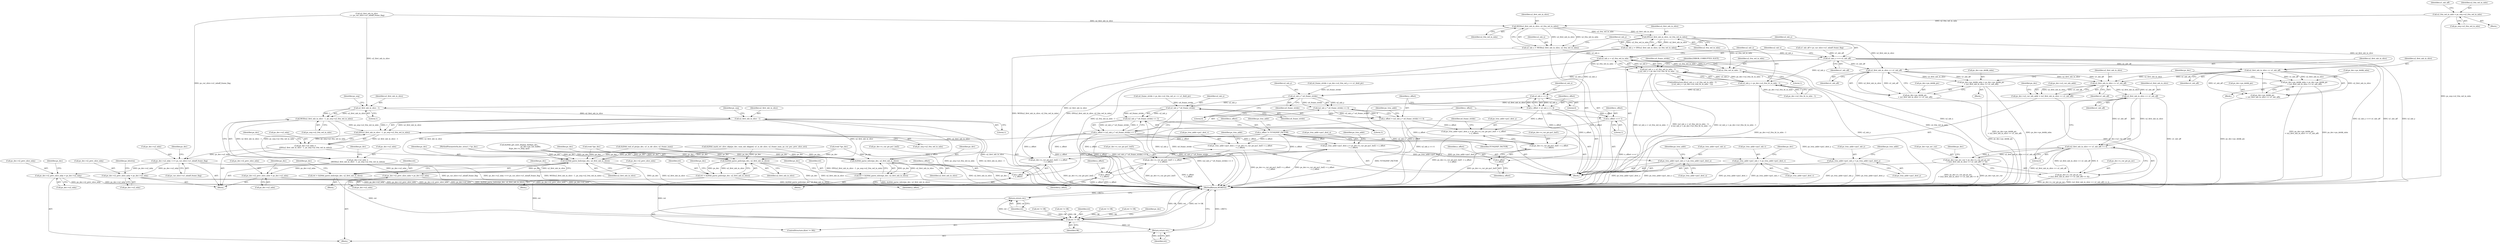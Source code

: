 digraph "0_Android_9a00f562a612d56e7b2b989d168647db900ba6cf_0@pointer" {
"1001897" [label="(Call,u2_frm_wd_in_mbs = ps_seq->u2_frm_wd_in_mbs)"];
"1001938" [label="(Call,MOD(u2_first_mb_in_slice, u2_frm_wd_in_mbs))"];
"1001936" [label="(Call,u2_mb_x = MOD(u2_first_mb_in_slice, u2_frm_wd_in_mbs))"];
"1001951" [label="(Call,u2_mb_x > u2_frm_wd_in_mbs - 1)"];
"1001950" [label="(Call,(u2_mb_x > u2_frm_wd_in_mbs - 1)\n || (u2_mb_y > ps_dec->u2_frm_ht_in_mbs - 1))"];
"1001975" [label="(Call,u2_mb_x << 4)"];
"1001973" [label="(Call,x_offset = u2_mb_x << 4)"];
"1001985" [label="(Call,ps_trns_addr->pu1_dest_y = ps_dec->s_cur_pic.pu1_buf1 + x_offset\n + y_offset)"];
"1002044" [label="(Call,ps_trns_addr->pu1_mb_y = ps_trns_addr->pu1_dest_y)"];
"1001989" [label="(Call,ps_dec->s_cur_pic.pu1_buf1 + x_offset\n + y_offset)"];
"1001995" [label="(Call,x_offset\n + y_offset)"];
"1002005" [label="(Call,x_offset >>= 1)"];
"1002015" [label="(Call,x_offset *= YUV420SP_FACTOR)"];
"1002018" [label="(Call,ps_trns_addr->pu1_dest_u = ps_dec->s_cur_pic.pu1_buf2 + x_offset\n + y_offset)"];
"1002051" [label="(Call,ps_trns_addr->pu1_mb_u = ps_trns_addr->pu1_dest_u)"];
"1002022" [label="(Call,ps_dec->s_cur_pic.pu1_buf2 + x_offset\n + y_offset)"];
"1002028" [label="(Call,x_offset\n + y_offset)"];
"1002031" [label="(Call,ps_trns_addr->pu1_dest_v = ps_dec->s_cur_pic.pu1_buf3 + x_offset\n + y_offset)"];
"1002058" [label="(Call,ps_trns_addr->pu1_mb_v = ps_trns_addr->pu1_dest_v)"];
"1002035" [label="(Call,ps_dec->s_cur_pic.pu1_buf3 + x_offset\n + y_offset)"];
"1002041" [label="(Call,x_offset\n + y_offset)"];
"1001943" [label="(Call,DIV(u2_first_mb_in_slice, u2_frm_wd_in_mbs))"];
"1001941" [label="(Call,u2_mb_y = DIV(u2_first_mb_in_slice, u2_frm_wd_in_mbs))"];
"1001946" [label="(Call,u2_mb_y <<= u1_mb_aff)"];
"1001956" [label="(Call,u2_mb_y > ps_dec->u2_frm_ht_in_mbs - 1)"];
"1001981" [label="(Call,u2_mb_y * u4_frame_stride)"];
"1001980" [label="(Call,(u2_mb_y * u4_frame_stride) << 4)"];
"1001978" [label="(Call,y_offset = (u2_mb_y * u4_frame_stride) << 4)"];
"1002011" [label="(Call,u2_mb_y * u4_frame_stride)"];
"1002010" [label="(Call,(u2_mb_y * u4_frame_stride) << 3)"];
"1002008" [label="(Call,y_offset = (u2_mb_y * u4_frame_stride) << 3)"];
"1002080" [label="(Call,u2_first_mb_in_slice << u1_mb_aff)"];
"1002072" [label="(Call,ps_dec->ps_deblk_mbn = ps_dec->ps_deblk_pic\n + (u2_first_mb_in_slice << u1_mb_aff))"];
"1002076" [label="(Call,ps_dec->ps_deblk_pic\n + (u2_first_mb_in_slice << u1_mb_aff))"];
"1002100" [label="(Call,u2_first_mb_in_slice << u1_mb_aff)"];
"1002096" [label="(Call,ps_dec->u2_cur_mb_addr = (u2_first_mb_in_slice << u1_mb_aff))"];
"1002114" [label="(Call,u2_first_mb_in_slice << u1_mb_aff)"];
"1002113" [label="(Call,(u2_first_mb_in_slice << u1_mb_aff) << 4)"];
"1002103" [label="(Call,ps_dec->ps_mv_cur = ps_dec->s_cur_pic.ps_mv\n + ((u2_first_mb_in_slice << u1_mb_aff) << 4))"];
"1002107" [label="(Call,ps_dec->s_cur_pic.ps_mv\n + ((u2_first_mb_in_slice << u1_mb_aff) << 4))"];
"1002227" [label="(Call,u2_first_mb_in_slice - 1)"];
"1002226" [label="(Call,MOD(u2_first_mb_in_slice - 1, ps_seq->u2_frm_wd_in_mbs))"];
"1002222" [label="(Call,ps_dec->u2_mbx =\n (MOD(u2_first_mb_in_slice - 1, ps_seq->u2_frm_wd_in_mbs)))"];
"1002251" [label="(Call,ps_dec->i2_prev_slice_mbx = ps_dec->u2_mbx)"];
"1002511" [label="(Call,ps_dec->i2_prev_slice_mbx = ps_dec->u2_mbx)"];
"1002237" [label="(Call,DIV(u2_first_mb_in_slice - 1, ps_seq->u2_frm_wd_in_mbs))"];
"1002233" [label="(Call,ps_dec->u2_mby =\n (DIV(u2_first_mb_in_slice - 1, ps_seq->u2_frm_wd_in_mbs)))"];
"1002244" [label="(Call,ps_dec->u2_mby <<= ps_cur_slice->u1_mbaff_frame_flag)"];
"1002258" [label="(Call,ps_dec->i2_prev_slice_mby = ps_dec->u2_mby)"];
"1002518" [label="(Call,ps_dec->i2_prev_slice_mby = ps_dec->u2_mby)"];
"1002238" [label="(Call,u2_first_mb_in_slice - 1)"];
"1002405" [label="(Call,ih264d_parse_islice(ps_dec, u2_first_mb_in_slice))"];
"1002403" [label="(Call,ret = ih264d_parse_islice(ps_dec, u2_first_mb_in_slice))"];
"1002506" [label="(Call,ret != OK)"];
"1002509" [label="(Return,return ret;)"];
"1002566" [label="(Return,return ret;)"];
"1002440" [label="(Call,ih264d_parse_pslice(ps_dec, u2_first_mb_in_slice))"];
"1002438" [label="(Call,ret = ih264d_parse_pslice(ps_dec, u2_first_mb_in_slice))"];
"1002474" [label="(Call,ih264d_parse_bslice(ps_dec, u2_first_mb_in_slice))"];
"1002472" [label="(Call,ret = ih264d_parse_bslice(ps_dec, u2_first_mb_in_slice))"];
"1002093" [label="(Call,u2_first_mb_in_slice << u1_mb_aff)"];
"1002085" [label="(Call,ps_dec->ps_deblk_mbn = ps_dec->ps_deblk_pic\n + (u2_first_mb_in_slice << u1_mb_aff))"];
"1002089" [label="(Call,ps_dec->ps_deblk_pic\n + (u2_first_mb_in_slice << u1_mb_aff))"];
"1001953" [label="(Call,u2_frm_wd_in_mbs - 1)"];
"1002033" [label="(Identifier,ps_trns_addr)"];
"1002474" [label="(Call,ih264d_parse_bslice(ps_dec, u2_first_mb_in_slice))"];
"1001047" [label="(Call,ih264d_mark_err_slice_skip(ps_dec, num_mb_skipped, u1_is_idr_slice, u2_frame_num, ps_cur_poc, prev_slice_err))"];
"1002071" [label="(Block,)"];
"1002568" [label="(MethodReturn,WORD32)"];
"1002028" [label="(Call,x_offset\n + y_offset)"];
"1002041" [label="(Call,x_offset\n + y_offset)"];
"1001956" [label="(Call,u2_mb_y > ps_dec->u2_frm_ht_in_mbs - 1)"];
"1002072" [label="(Call,ps_dec->ps_deblk_mbn = ps_dec->ps_deblk_pic\n + (u2_first_mb_in_slice << u1_mb_aff))"];
"1001715" [label="(Call,(void *)ps_dec)"];
"1002081" [label="(Identifier,u2_first_mb_in_slice)"];
"1001616" [label="(Call,ih264d_get_next_display_field(ps_dec,\n                                          ps_dec->ps_out_buffer,\n &(ps_dec->s_disp_op)))"];
"1002259" [label="(Call,ps_dec->i2_prev_slice_mby)"];
"1002475" [label="(Identifier,ps_dec)"];
"1001976" [label="(Identifier,u2_mb_x)"];
"1002032" [label="(Call,ps_trns_addr->pu1_dest_v)"];
"1002045" [label="(Call,ps_trns_addr->pu1_mb_y)"];
"1002510" [label="(Identifier,ret)"];
"1001984" [label="(Literal,4)"];
"1001252" [label="(Call,ih264d_end_of_pic(ps_dec, u1_is_idr_slice, u2_frame_num))"];
"1002506" [label="(Call,ret != OK)"];
"1002405" [label="(Call,ih264d_parse_islice(ps_dec, u2_first_mb_in_slice))"];
"1002048" [label="(Call,ps_trns_addr->pu1_dest_y)"];
"1001955" [label="(Literal,1)"];
"1001938" [label="(Call,MOD(u2_first_mb_in_slice, u2_frm_wd_in_mbs))"];
"1002007" [label="(Literal,1)"];
"1001937" [label="(Identifier,u2_mb_x)"];
"1002252" [label="(Call,ps_dec->i2_prev_slice_mbx)"];
"1002094" [label="(Identifier,u2_first_mb_in_slice)"];
"1002244" [label="(Call,ps_dec->u2_mby <<= ps_cur_slice->u1_mbaff_frame_flag)"];
"1001997" [label="(Identifier,y_offset)"];
"1002472" [label="(Call,ret = ih264d_parse_bslice(ps_dec, u2_first_mb_in_slice))"];
"1002046" [label="(Identifier,ps_trns_addr)"];
"1002505" [label="(ControlStructure,if(ret != OK))"];
"1001987" [label="(Identifier,ps_trns_addr)"];
"1001605" [label="(Call,ret != OK)"];
"1002012" [label="(Identifier,u2_mb_y)"];
"1001940" [label="(Identifier,u2_frm_wd_in_mbs)"];
"1002267" [label="(Identifier,ps_bitstrm)"];
"1002029" [label="(Identifier,x_offset)"];
"1002233" [label="(Call,ps_dec->u2_mby =\n (DIV(u2_first_mb_in_slice - 1, ps_seq->u2_frm_wd_in_mbs)))"];
"1001952" [label="(Identifier,u2_mb_x)"];
"1001945" [label="(Identifier,u2_frm_wd_in_mbs)"];
"1001943" [label="(Call,DIV(u2_first_mb_in_slice, u2_frm_wd_in_mbs))"];
"1002102" [label="(Identifier,u1_mb_aff)"];
"1002511" [label="(Call,ps_dec->i2_prev_slice_mbx = ps_dec->u2_mbx)"];
"1002019" [label="(Call,ps_trns_addr->pu1_dest_u)"];
"1002430" [label="(Block,)"];
"1001981" [label="(Call,u2_mb_y * u4_frame_stride)"];
"1001949" [label="(ControlStructure,if((u2_mb_x > u2_frm_wd_in_mbs - 1)\n || (u2_mb_y > ps_dec->u2_frm_ht_in_mbs - 1)))"];
"1001974" [label="(Identifier,x_offset)"];
"1002051" [label="(Call,ps_trns_addr->pu1_mb_u = ps_trns_addr->pu1_dest_u)"];
"1002226" [label="(Call,MOD(u2_first_mb_in_slice - 1, ps_seq->u2_frm_wd_in_mbs))"];
"1002228" [label="(Identifier,u2_first_mb_in_slice)"];
"1002248" [label="(Call,ps_cur_slice->u1_mbaff_frame_flag)"];
"1001133" [label="(Call,ret != OK)"];
"1002229" [label="(Literal,1)"];
"1002105" [label="(Identifier,ps_dec)"];
"1002507" [label="(Identifier,ret)"];
"1002245" [label="(Call,ps_dec->u2_mby)"];
"1002476" [label="(Identifier,u2_first_mb_in_slice)"];
"1002005" [label="(Call,x_offset >>= 1)"];
"1001973" [label="(Call,x_offset = u2_mb_x << 4)"];
"1002076" [label="(Call,ps_dec->ps_deblk_pic\n + (u2_first_mb_in_slice << u1_mb_aff))"];
"1002239" [label="(Identifier,u2_first_mb_in_slice)"];
"1002440" [label="(Call,ih264d_parse_pslice(ps_dec, u2_first_mb_in_slice))"];
"1002089" [label="(Call,ps_dec->ps_deblk_pic\n + (u2_first_mb_in_slice << u1_mb_aff))"];
"1002085" [label="(Call,ps_dec->ps_deblk_mbn = ps_dec->ps_deblk_pic\n + (u2_first_mb_in_slice << u1_mb_aff))"];
"1002246" [label="(Identifier,ps_dec)"];
"1002217" [label="(Identifier,ps_dec)"];
"1002108" [label="(Call,ps_dec->s_cur_pic.ps_mv)"];
"1002528" [label="(Identifier,ps_dec)"];
"1001957" [label="(Identifier,u2_mb_y)"];
"1001978" [label="(Call,y_offset = (u2_mb_y * u4_frame_stride) << 4)"];
"1002104" [label="(Call,ps_dec->ps_mv_cur)"];
"1002515" [label="(Call,ps_dec->u2_mbx)"];
"1002522" [label="(Call,ps_dec->u2_mby)"];
"1001986" [label="(Call,ps_trns_addr->pu1_dest_y)"];
"1001979" [label="(Identifier,y_offset)"];
"1002442" [label="(Identifier,u2_first_mb_in_slice)"];
"1002438" [label="(Call,ret = ih264d_parse_pslice(ps_dec, u2_first_mb_in_slice))"];
"1001941" [label="(Call,u2_mb_y = DIV(u2_first_mb_in_slice, u2_frm_wd_in_mbs))"];
"1002445" [label="(Identifier,ps_dec)"];
"1002042" [label="(Identifier,x_offset)"];
"1002113" [label="(Call,(u2_first_mb_in_slice << u1_mb_aff) << 4)"];
"1001996" [label="(Identifier,x_offset)"];
"1002101" [label="(Identifier,u2_first_mb_in_slice)"];
"1002404" [label="(Identifier,ret)"];
"1001989" [label="(Call,ps_dec->s_cur_pic.pu1_buf1 + x_offset\n + y_offset)"];
"1002009" [label="(Identifier,y_offset)"];
"1002010" [label="(Call,(u2_mb_y * u4_frame_stride) << 3)"];
"1001951" [label="(Call,u2_mb_x > u2_frm_wd_in_mbs - 1)"];
"1002227" [label="(Call,u2_first_mb_in_slice - 1)"];
"1002053" [label="(Identifier,ps_trns_addr)"];
"1002242" [label="(Identifier,ps_seq)"];
"1001953" [label="(Call,u2_frm_wd_in_mbs - 1)"];
"1001912" [label="(Block,)"];
"1001671" [label="(Call,(void *)ps_dec)"];
"1002022" [label="(Call,ps_dec->s_cur_pic.pu1_buf2 + x_offset\n + y_offset)"];
"1002103" [label="(Call,ps_dec->ps_mv_cur = ps_dec->s_cur_pic.ps_mv\n + ((u2_first_mb_in_slice << u1_mb_aff) << 4))"];
"1002055" [label="(Call,ps_trns_addr->pu1_dest_u)"];
"1002518" [label="(Call,ps_dec->i2_prev_slice_mby = ps_dec->u2_mby)"];
"1002238" [label="(Call,u2_first_mb_in_slice - 1)"];
"1001947" [label="(Identifier,u2_mb_y)"];
"1002441" [label="(Identifier,ps_dec)"];
"1002255" [label="(Call,ps_dec->u2_mbx)"];
"1002090" [label="(Call,ps_dec->ps_deblk_pic)"];
"1002231" [label="(Identifier,ps_seq)"];
"1001998" [label="(Call,u4_frame_stride = ps_dec->u2_frm_wd_uv << u1_field_pic)"];
"1002097" [label="(Call,ps_dec->u2_cur_mb_addr)"];
"1001958" [label="(Call,ps_dec->u2_frm_ht_in_mbs - 1)"];
"1001897" [label="(Call,u2_frm_wd_in_mbs = ps_seq->u2_frm_wd_in_mbs)"];
"1002567" [label="(Identifier,ret)"];
"1002043" [label="(Identifier,y_offset)"];
"1001995" [label="(Call,x_offset\n + y_offset)"];
"1001944" [label="(Identifier,u2_first_mb_in_slice)"];
"1001257" [label="(Call,ret != OK)"];
"1002260" [label="(Identifier,ps_dec)"];
"1001975" [label="(Call,u2_mb_x << 4)"];
"1002030" [label="(Identifier,y_offset)"];
"1001999" [label="(Identifier,u4_frame_stride)"];
"1002115" [label="(Identifier,u2_first_mb_in_slice)"];
"1002107" [label="(Call,ps_dec->s_cur_pic.ps_mv\n + ((u2_first_mb_in_slice << u1_mb_aff) << 4))"];
"1002566" [label="(Return,return ret;)"];
"1001954" [label="(Identifier,u2_frm_wd_in_mbs)"];
"1001942" [label="(Identifier,u2_mb_y)"];
"1001967" [label="(Identifier,u4_frame_stride)"];
"1002117" [label="(Literal,4)"];
"1002509" [label="(Return,return ret;)"];
"1002017" [label="(Identifier,YUV420SP_FACTOR)"];
"1002031" [label="(Call,ps_trns_addr->pu1_dest_v = ps_dec->s_cur_pic.pu1_buf3 + x_offset\n + y_offset)"];
"1002023" [label="(Call,ps_dec->s_cur_pic.pu1_buf2)"];
"1002114" [label="(Call,u2_first_mb_in_slice << u1_mb_aff)"];
"1002230" [label="(Call,ps_seq->u2_frm_wd_in_mbs)"];
"1002235" [label="(Identifier,ps_dec)"];
"1002406" [label="(Identifier,ps_dec)"];
"1001903" [label="(Identifier,u1_mb_aff)"];
"1002241" [label="(Call,ps_seq->u2_frm_wd_in_mbs)"];
"1002093" [label="(Call,u2_first_mb_in_slice << u1_mb_aff)"];
"1002016" [label="(Identifier,x_offset)"];
"1002015" [label="(Call,x_offset *= YUV420SP_FACTOR)"];
"1001946" [label="(Call,u2_mb_y <<= u1_mb_aff)"];
"1002014" [label="(Literal,3)"];
"1002058" [label="(Call,ps_trns_addr->pu1_mb_v = ps_trns_addr->pu1_dest_v)"];
"1002077" [label="(Call,ps_dec->ps_deblk_pic)"];
"1002020" [label="(Identifier,ps_trns_addr)"];
"1002008" [label="(Call,y_offset = (u2_mb_y * u4_frame_stride) << 3)"];
"1001893" [label="(Block,)"];
"1002262" [label="(Call,ps_dec->u2_mby)"];
"1001898" [label="(Identifier,u2_frm_wd_in_mbs)"];
"1001985" [label="(Call,ps_trns_addr->pu1_dest_y = ps_dec->s_cur_pic.pu1_buf1 + x_offset\n + y_offset)"];
"1002052" [label="(Call,ps_trns_addr->pu1_mb_u)"];
"1002096" [label="(Call,ps_dec->u2_cur_mb_addr = (u2_first_mb_in_slice << u1_mb_aff))"];
"1001875" [label="(Block,)"];
"1002073" [label="(Call,ps_dec->ps_deblk_mbn)"];
"1002234" [label="(Call,ps_dec->u2_mby)"];
"1000166" [label="(Block,)"];
"1002084" [label="(Block,)"];
"1001966" [label="(Call,u4_frame_stride = ps_dec->u2_frm_wd_y << u1_field_pic)"];
"1002473" [label="(Identifier,ret)"];
"1002412" [label="(Identifier,ps_dec)"];
"1002086" [label="(Call,ps_dec->ps_deblk_mbn)"];
"1001965" [label="(Identifier,ERROR_CORRUPTED_SLICE)"];
"1002095" [label="(Identifier,u1_mb_aff)"];
"1002098" [label="(Identifier,ps_dec)"];
"1002519" [label="(Call,ps_dec->i2_prev_slice_mby)"];
"1002035" [label="(Call,ps_dec->s_cur_pic.pu1_buf3 + x_offset\n + y_offset)"];
"1001982" [label="(Identifier,u2_mb_y)"];
"1002512" [label="(Call,ps_dec->i2_prev_slice_mbx)"];
"1002439" [label="(Identifier,ret)"];
"1001950" [label="(Call,(u2_mb_x > u2_frm_wd_in_mbs - 1)\n || (u2_mb_y > ps_dec->u2_frm_ht_in_mbs - 1))"];
"1002059" [label="(Call,ps_trns_addr->pu1_mb_v)"];
"1002062" [label="(Call,ps_trns_addr->pu1_dest_v)"];
"1002068" [label="(Identifier,ps_dec)"];
"1001983" [label="(Identifier,u4_frame_stride)"];
"1002508" [label="(Identifier,OK)"];
"1001390" [label="(Call,ret != OK)"];
"1000165" [label="(MethodParameterIn,dec_struct_t *ps_dec)"];
"1002258" [label="(Call,ps_dec->i2_prev_slice_mby = ps_dec->u2_mby)"];
"1002395" [label="(Block,)"];
"1002251" [label="(Call,ps_dec->i2_prev_slice_mbx = ps_dec->u2_mbx)"];
"1002013" [label="(Identifier,u4_frame_stride)"];
"1002116" [label="(Identifier,u1_mb_aff)"];
"1002253" [label="(Identifier,ps_dec)"];
"1001939" [label="(Identifier,u2_first_mb_in_slice)"];
"1002513" [label="(Identifier,ps_dec)"];
"1002082" [label="(Identifier,u1_mb_aff)"];
"1002407" [label="(Identifier,u2_first_mb_in_slice)"];
"1002006" [label="(Identifier,x_offset)"];
"1002044" [label="(Call,ps_trns_addr->pu1_mb_y = ps_trns_addr->pu1_dest_y)"];
"1002403" [label="(Call,ret = ih264d_parse_islice(ps_dec, u2_first_mb_in_slice))"];
"1002011" [label="(Call,u2_mb_y * u4_frame_stride)"];
"1001980" [label="(Call,(u2_mb_y * u4_frame_stride) << 4)"];
"1001936" [label="(Call,u2_mb_x = MOD(u2_first_mb_in_slice, u2_frm_wd_in_mbs))"];
"1001884" [label="(Call,u2_first_mb_in_slice\n << ps_cur_slice->u1_mbaff_frame_flag)"];
"1001990" [label="(Call,ps_dec->s_cur_pic.pu1_buf1)"];
"1002240" [label="(Literal,1)"];
"1001948" [label="(Identifier,u1_mb_aff)"];
"1001977" [label="(Literal,4)"];
"1001902" [label="(Call,u1_mb_aff = ps_cur_slice->u1_mbaff_frame_flag)"];
"1001899" [label="(Call,ps_seq->u2_frm_wd_in_mbs)"];
"1002520" [label="(Identifier,ps_dec)"];
"1002036" [label="(Call,ps_dec->s_cur_pic.pu1_buf3)"];
"1002237" [label="(Call,DIV(u2_first_mb_in_slice - 1, ps_seq->u2_frm_wd_in_mbs))"];
"1002464" [label="(Block,)"];
"1002080" [label="(Call,u2_first_mb_in_slice << u1_mb_aff)"];
"1002479" [label="(Identifier,ps_dec)"];
"1002100" [label="(Call,u2_first_mb_in_slice << u1_mb_aff)"];
"1002223" [label="(Call,ps_dec->u2_mbx)"];
"1002060" [label="(Identifier,ps_trns_addr)"];
"1002018" [label="(Call,ps_trns_addr->pu1_dest_u = ps_dec->s_cur_pic.pu1_buf2 + x_offset\n + y_offset)"];
"1002222" [label="(Call,ps_dec->u2_mbx =\n (MOD(u2_first_mb_in_slice - 1, ps_seq->u2_frm_wd_in_mbs)))"];
"1001897" -> "1001893"  [label="AST: "];
"1001897" -> "1001899"  [label="CFG: "];
"1001898" -> "1001897"  [label="AST: "];
"1001899" -> "1001897"  [label="AST: "];
"1001903" -> "1001897"  [label="CFG: "];
"1001897" -> "1002568"  [label="DDG: ps_seq->u2_frm_wd_in_mbs"];
"1001897" -> "1001938"  [label="DDG: u2_frm_wd_in_mbs"];
"1001938" -> "1001936"  [label="AST: "];
"1001938" -> "1001940"  [label="CFG: "];
"1001939" -> "1001938"  [label="AST: "];
"1001940" -> "1001938"  [label="AST: "];
"1001936" -> "1001938"  [label="CFG: "];
"1001938" -> "1001936"  [label="DDG: u2_first_mb_in_slice"];
"1001938" -> "1001936"  [label="DDG: u2_frm_wd_in_mbs"];
"1001884" -> "1001938"  [label="DDG: u2_first_mb_in_slice"];
"1001938" -> "1001943"  [label="DDG: u2_first_mb_in_slice"];
"1001938" -> "1001943"  [label="DDG: u2_frm_wd_in_mbs"];
"1001936" -> "1001912"  [label="AST: "];
"1001937" -> "1001936"  [label="AST: "];
"1001942" -> "1001936"  [label="CFG: "];
"1001936" -> "1002568"  [label="DDG: MOD(u2_first_mb_in_slice, u2_frm_wd_in_mbs)"];
"1001936" -> "1001951"  [label="DDG: u2_mb_x"];
"1001951" -> "1001950"  [label="AST: "];
"1001951" -> "1001953"  [label="CFG: "];
"1001952" -> "1001951"  [label="AST: "];
"1001953" -> "1001951"  [label="AST: "];
"1001957" -> "1001951"  [label="CFG: "];
"1001950" -> "1001951"  [label="CFG: "];
"1001951" -> "1002568"  [label="DDG: u2_mb_x"];
"1001951" -> "1002568"  [label="DDG: u2_frm_wd_in_mbs - 1"];
"1001951" -> "1001950"  [label="DDG: u2_mb_x"];
"1001951" -> "1001950"  [label="DDG: u2_frm_wd_in_mbs - 1"];
"1001953" -> "1001951"  [label="DDG: u2_frm_wd_in_mbs"];
"1001953" -> "1001951"  [label="DDG: 1"];
"1001951" -> "1001975"  [label="DDG: u2_mb_x"];
"1001950" -> "1001949"  [label="AST: "];
"1001950" -> "1001956"  [label="CFG: "];
"1001956" -> "1001950"  [label="AST: "];
"1001965" -> "1001950"  [label="CFG: "];
"1001967" -> "1001950"  [label="CFG: "];
"1001950" -> "1002568"  [label="DDG: (u2_mb_x > u2_frm_wd_in_mbs - 1)\n || (u2_mb_y > ps_dec->u2_frm_ht_in_mbs - 1)"];
"1001950" -> "1002568"  [label="DDG: u2_mb_y > ps_dec->u2_frm_ht_in_mbs - 1"];
"1001950" -> "1002568"  [label="DDG: u2_mb_x > u2_frm_wd_in_mbs - 1"];
"1001956" -> "1001950"  [label="DDG: u2_mb_y"];
"1001956" -> "1001950"  [label="DDG: ps_dec->u2_frm_ht_in_mbs - 1"];
"1001975" -> "1001973"  [label="AST: "];
"1001975" -> "1001977"  [label="CFG: "];
"1001976" -> "1001975"  [label="AST: "];
"1001977" -> "1001975"  [label="AST: "];
"1001973" -> "1001975"  [label="CFG: "];
"1001975" -> "1002568"  [label="DDG: u2_mb_x"];
"1001975" -> "1001973"  [label="DDG: u2_mb_x"];
"1001975" -> "1001973"  [label="DDG: 4"];
"1001973" -> "1001912"  [label="AST: "];
"1001974" -> "1001973"  [label="AST: "];
"1001979" -> "1001973"  [label="CFG: "];
"1001973" -> "1002568"  [label="DDG: u2_mb_x << 4"];
"1001973" -> "1001985"  [label="DDG: x_offset"];
"1001973" -> "1001989"  [label="DDG: x_offset"];
"1001973" -> "1001995"  [label="DDG: x_offset"];
"1001973" -> "1002005"  [label="DDG: x_offset"];
"1001985" -> "1001912"  [label="AST: "];
"1001985" -> "1001989"  [label="CFG: "];
"1001986" -> "1001985"  [label="AST: "];
"1001989" -> "1001985"  [label="AST: "];
"1001999" -> "1001985"  [label="CFG: "];
"1001985" -> "1002568"  [label="DDG: ps_dec->s_cur_pic.pu1_buf1 + x_offset\n + y_offset"];
"1001978" -> "1001985"  [label="DDG: y_offset"];
"1001985" -> "1002044"  [label="DDG: ps_trns_addr->pu1_dest_y"];
"1002044" -> "1001912"  [label="AST: "];
"1002044" -> "1002048"  [label="CFG: "];
"1002045" -> "1002044"  [label="AST: "];
"1002048" -> "1002044"  [label="AST: "];
"1002053" -> "1002044"  [label="CFG: "];
"1002044" -> "1002568"  [label="DDG: ps_trns_addr->pu1_mb_y"];
"1002044" -> "1002568"  [label="DDG: ps_trns_addr->pu1_dest_y"];
"1001989" -> "1001995"  [label="CFG: "];
"1001990" -> "1001989"  [label="AST: "];
"1001995" -> "1001989"  [label="AST: "];
"1001989" -> "1002568"  [label="DDG: ps_dec->s_cur_pic.pu1_buf1"];
"1001978" -> "1001989"  [label="DDG: y_offset"];
"1001995" -> "1001997"  [label="CFG: "];
"1001996" -> "1001995"  [label="AST: "];
"1001997" -> "1001995"  [label="AST: "];
"1001978" -> "1001995"  [label="DDG: y_offset"];
"1002005" -> "1001912"  [label="AST: "];
"1002005" -> "1002007"  [label="CFG: "];
"1002006" -> "1002005"  [label="AST: "];
"1002007" -> "1002005"  [label="AST: "];
"1002009" -> "1002005"  [label="CFG: "];
"1002005" -> "1002568"  [label="DDG: x_offset >>= 1"];
"1002005" -> "1002015"  [label="DDG: x_offset"];
"1002015" -> "1001912"  [label="AST: "];
"1002015" -> "1002017"  [label="CFG: "];
"1002016" -> "1002015"  [label="AST: "];
"1002017" -> "1002015"  [label="AST: "];
"1002020" -> "1002015"  [label="CFG: "];
"1002015" -> "1002568"  [label="DDG: YUV420SP_FACTOR"];
"1002015" -> "1002018"  [label="DDG: x_offset"];
"1002015" -> "1002022"  [label="DDG: x_offset"];
"1002015" -> "1002028"  [label="DDG: x_offset"];
"1002015" -> "1002031"  [label="DDG: x_offset"];
"1002015" -> "1002035"  [label="DDG: x_offset"];
"1002015" -> "1002041"  [label="DDG: x_offset"];
"1002018" -> "1001912"  [label="AST: "];
"1002018" -> "1002022"  [label="CFG: "];
"1002019" -> "1002018"  [label="AST: "];
"1002022" -> "1002018"  [label="AST: "];
"1002033" -> "1002018"  [label="CFG: "];
"1002018" -> "1002568"  [label="DDG: ps_dec->s_cur_pic.pu1_buf2 + x_offset\n + y_offset"];
"1002008" -> "1002018"  [label="DDG: y_offset"];
"1002018" -> "1002051"  [label="DDG: ps_trns_addr->pu1_dest_u"];
"1002051" -> "1001912"  [label="AST: "];
"1002051" -> "1002055"  [label="CFG: "];
"1002052" -> "1002051"  [label="AST: "];
"1002055" -> "1002051"  [label="AST: "];
"1002060" -> "1002051"  [label="CFG: "];
"1002051" -> "1002568"  [label="DDG: ps_trns_addr->pu1_dest_u"];
"1002051" -> "1002568"  [label="DDG: ps_trns_addr->pu1_mb_u"];
"1002022" -> "1002028"  [label="CFG: "];
"1002023" -> "1002022"  [label="AST: "];
"1002028" -> "1002022"  [label="AST: "];
"1002022" -> "1002568"  [label="DDG: ps_dec->s_cur_pic.pu1_buf2"];
"1002008" -> "1002022"  [label="DDG: y_offset"];
"1002028" -> "1002030"  [label="CFG: "];
"1002029" -> "1002028"  [label="AST: "];
"1002030" -> "1002028"  [label="AST: "];
"1002008" -> "1002028"  [label="DDG: y_offset"];
"1002031" -> "1001912"  [label="AST: "];
"1002031" -> "1002035"  [label="CFG: "];
"1002032" -> "1002031"  [label="AST: "];
"1002035" -> "1002031"  [label="AST: "];
"1002046" -> "1002031"  [label="CFG: "];
"1002031" -> "1002568"  [label="DDG: ps_dec->s_cur_pic.pu1_buf3 + x_offset\n + y_offset"];
"1002008" -> "1002031"  [label="DDG: y_offset"];
"1002031" -> "1002058"  [label="DDG: ps_trns_addr->pu1_dest_v"];
"1002058" -> "1001912"  [label="AST: "];
"1002058" -> "1002062"  [label="CFG: "];
"1002059" -> "1002058"  [label="AST: "];
"1002062" -> "1002058"  [label="AST: "];
"1002068" -> "1002058"  [label="CFG: "];
"1002058" -> "1002568"  [label="DDG: ps_trns_addr->pu1_dest_v"];
"1002058" -> "1002568"  [label="DDG: ps_trns_addr->pu1_mb_v"];
"1002035" -> "1002041"  [label="CFG: "];
"1002036" -> "1002035"  [label="AST: "];
"1002041" -> "1002035"  [label="AST: "];
"1002035" -> "1002568"  [label="DDG: x_offset\n + y_offset"];
"1002035" -> "1002568"  [label="DDG: ps_dec->s_cur_pic.pu1_buf3"];
"1002008" -> "1002035"  [label="DDG: y_offset"];
"1002041" -> "1002043"  [label="CFG: "];
"1002042" -> "1002041"  [label="AST: "];
"1002043" -> "1002041"  [label="AST: "];
"1002041" -> "1002568"  [label="DDG: x_offset"];
"1002041" -> "1002568"  [label="DDG: y_offset"];
"1002008" -> "1002041"  [label="DDG: y_offset"];
"1001943" -> "1001941"  [label="AST: "];
"1001943" -> "1001945"  [label="CFG: "];
"1001944" -> "1001943"  [label="AST: "];
"1001945" -> "1001943"  [label="AST: "];
"1001941" -> "1001943"  [label="CFG: "];
"1001943" -> "1002568"  [label="DDG: u2_first_mb_in_slice"];
"1001943" -> "1001941"  [label="DDG: u2_first_mb_in_slice"];
"1001943" -> "1001941"  [label="DDG: u2_frm_wd_in_mbs"];
"1001943" -> "1001953"  [label="DDG: u2_frm_wd_in_mbs"];
"1001943" -> "1002080"  [label="DDG: u2_first_mb_in_slice"];
"1001943" -> "1002093"  [label="DDG: u2_first_mb_in_slice"];
"1001941" -> "1001912"  [label="AST: "];
"1001942" -> "1001941"  [label="AST: "];
"1001947" -> "1001941"  [label="CFG: "];
"1001941" -> "1002568"  [label="DDG: DIV(u2_first_mb_in_slice, u2_frm_wd_in_mbs)"];
"1001941" -> "1001946"  [label="DDG: u2_mb_y"];
"1001946" -> "1001912"  [label="AST: "];
"1001946" -> "1001948"  [label="CFG: "];
"1001947" -> "1001946"  [label="AST: "];
"1001948" -> "1001946"  [label="AST: "];
"1001952" -> "1001946"  [label="CFG: "];
"1001946" -> "1002568"  [label="DDG: u2_mb_y <<= u1_mb_aff"];
"1001946" -> "1002568"  [label="DDG: u1_mb_aff"];
"1001946" -> "1002568"  [label="DDG: u2_mb_y"];
"1001902" -> "1001946"  [label="DDG: u1_mb_aff"];
"1001946" -> "1001956"  [label="DDG: u2_mb_y"];
"1001946" -> "1001981"  [label="DDG: u2_mb_y"];
"1001946" -> "1002080"  [label="DDG: u1_mb_aff"];
"1001946" -> "1002093"  [label="DDG: u1_mb_aff"];
"1001956" -> "1001958"  [label="CFG: "];
"1001957" -> "1001956"  [label="AST: "];
"1001958" -> "1001956"  [label="AST: "];
"1001956" -> "1002568"  [label="DDG: ps_dec->u2_frm_ht_in_mbs - 1"];
"1001956" -> "1002568"  [label="DDG: u2_mb_y"];
"1001958" -> "1001956"  [label="DDG: ps_dec->u2_frm_ht_in_mbs"];
"1001958" -> "1001956"  [label="DDG: 1"];
"1001956" -> "1001981"  [label="DDG: u2_mb_y"];
"1001981" -> "1001980"  [label="AST: "];
"1001981" -> "1001983"  [label="CFG: "];
"1001982" -> "1001981"  [label="AST: "];
"1001983" -> "1001981"  [label="AST: "];
"1001984" -> "1001981"  [label="CFG: "];
"1001981" -> "1001980"  [label="DDG: u2_mb_y"];
"1001981" -> "1001980"  [label="DDG: u4_frame_stride"];
"1001966" -> "1001981"  [label="DDG: u4_frame_stride"];
"1001981" -> "1002011"  [label="DDG: u2_mb_y"];
"1001980" -> "1001978"  [label="AST: "];
"1001980" -> "1001984"  [label="CFG: "];
"1001984" -> "1001980"  [label="AST: "];
"1001978" -> "1001980"  [label="CFG: "];
"1001980" -> "1001978"  [label="DDG: u2_mb_y * u4_frame_stride"];
"1001980" -> "1001978"  [label="DDG: 4"];
"1001978" -> "1001912"  [label="AST: "];
"1001979" -> "1001978"  [label="AST: "];
"1001987" -> "1001978"  [label="CFG: "];
"1001978" -> "1002568"  [label="DDG: (u2_mb_y * u4_frame_stride) << 4"];
"1002011" -> "1002010"  [label="AST: "];
"1002011" -> "1002013"  [label="CFG: "];
"1002012" -> "1002011"  [label="AST: "];
"1002013" -> "1002011"  [label="AST: "];
"1002014" -> "1002011"  [label="CFG: "];
"1002011" -> "1002568"  [label="DDG: u2_mb_y"];
"1002011" -> "1002568"  [label="DDG: u4_frame_stride"];
"1002011" -> "1002010"  [label="DDG: u2_mb_y"];
"1002011" -> "1002010"  [label="DDG: u4_frame_stride"];
"1001998" -> "1002011"  [label="DDG: u4_frame_stride"];
"1002010" -> "1002008"  [label="AST: "];
"1002010" -> "1002014"  [label="CFG: "];
"1002014" -> "1002010"  [label="AST: "];
"1002008" -> "1002010"  [label="CFG: "];
"1002010" -> "1002568"  [label="DDG: u2_mb_y * u4_frame_stride"];
"1002010" -> "1002008"  [label="DDG: u2_mb_y * u4_frame_stride"];
"1002010" -> "1002008"  [label="DDG: 3"];
"1002008" -> "1001912"  [label="AST: "];
"1002009" -> "1002008"  [label="AST: "];
"1002016" -> "1002008"  [label="CFG: "];
"1002008" -> "1002568"  [label="DDG: (u2_mb_y * u4_frame_stride) << 3"];
"1002080" -> "1002076"  [label="AST: "];
"1002080" -> "1002082"  [label="CFG: "];
"1002081" -> "1002080"  [label="AST: "];
"1002082" -> "1002080"  [label="AST: "];
"1002076" -> "1002080"  [label="CFG: "];
"1002080" -> "1002072"  [label="DDG: u2_first_mb_in_slice"];
"1002080" -> "1002072"  [label="DDG: u1_mb_aff"];
"1002080" -> "1002076"  [label="DDG: u2_first_mb_in_slice"];
"1002080" -> "1002076"  [label="DDG: u1_mb_aff"];
"1002080" -> "1002100"  [label="DDG: u2_first_mb_in_slice"];
"1002080" -> "1002100"  [label="DDG: u1_mb_aff"];
"1002072" -> "1002071"  [label="AST: "];
"1002072" -> "1002076"  [label="CFG: "];
"1002073" -> "1002072"  [label="AST: "];
"1002076" -> "1002072"  [label="AST: "];
"1002098" -> "1002072"  [label="CFG: "];
"1002072" -> "1002568"  [label="DDG: ps_dec->ps_deblk_mbn"];
"1002072" -> "1002568"  [label="DDG: ps_dec->ps_deblk_pic\n + (u2_first_mb_in_slice << u1_mb_aff)"];
"1002077" -> "1002076"  [label="AST: "];
"1002076" -> "1002568"  [label="DDG: ps_dec->ps_deblk_pic"];
"1002100" -> "1002096"  [label="AST: "];
"1002100" -> "1002102"  [label="CFG: "];
"1002101" -> "1002100"  [label="AST: "];
"1002102" -> "1002100"  [label="AST: "];
"1002096" -> "1002100"  [label="CFG: "];
"1002100" -> "1002096"  [label="DDG: u2_first_mb_in_slice"];
"1002100" -> "1002096"  [label="DDG: u1_mb_aff"];
"1002093" -> "1002100"  [label="DDG: u2_first_mb_in_slice"];
"1002093" -> "1002100"  [label="DDG: u1_mb_aff"];
"1002100" -> "1002114"  [label="DDG: u2_first_mb_in_slice"];
"1002100" -> "1002114"  [label="DDG: u1_mb_aff"];
"1002096" -> "1001912"  [label="AST: "];
"1002097" -> "1002096"  [label="AST: "];
"1002105" -> "1002096"  [label="CFG: "];
"1002096" -> "1002568"  [label="DDG: ps_dec->u2_cur_mb_addr"];
"1002114" -> "1002113"  [label="AST: "];
"1002114" -> "1002116"  [label="CFG: "];
"1002115" -> "1002114"  [label="AST: "];
"1002116" -> "1002114"  [label="AST: "];
"1002117" -> "1002114"  [label="CFG: "];
"1002114" -> "1002568"  [label="DDG: u1_mb_aff"];
"1002114" -> "1002113"  [label="DDG: u2_first_mb_in_slice"];
"1002114" -> "1002113"  [label="DDG: u1_mb_aff"];
"1002114" -> "1002227"  [label="DDG: u2_first_mb_in_slice"];
"1002113" -> "1002107"  [label="AST: "];
"1002113" -> "1002117"  [label="CFG: "];
"1002117" -> "1002113"  [label="AST: "];
"1002107" -> "1002113"  [label="CFG: "];
"1002113" -> "1002568"  [label="DDG: u2_first_mb_in_slice << u1_mb_aff"];
"1002113" -> "1002103"  [label="DDG: u2_first_mb_in_slice << u1_mb_aff"];
"1002113" -> "1002103"  [label="DDG: 4"];
"1002113" -> "1002107"  [label="DDG: u2_first_mb_in_slice << u1_mb_aff"];
"1002113" -> "1002107"  [label="DDG: 4"];
"1002103" -> "1001912"  [label="AST: "];
"1002103" -> "1002107"  [label="CFG: "];
"1002104" -> "1002103"  [label="AST: "];
"1002107" -> "1002103"  [label="AST: "];
"1002217" -> "1002103"  [label="CFG: "];
"1002103" -> "1002568"  [label="DDG: ps_dec->s_cur_pic.ps_mv\n + ((u2_first_mb_in_slice << u1_mb_aff) << 4)"];
"1002103" -> "1002568"  [label="DDG: ps_dec->ps_mv_cur"];
"1002108" -> "1002107"  [label="AST: "];
"1002107" -> "1002568"  [label="DDG: ps_dec->s_cur_pic.ps_mv"];
"1002107" -> "1002568"  [label="DDG: (u2_first_mb_in_slice << u1_mb_aff) << 4"];
"1002227" -> "1002226"  [label="AST: "];
"1002227" -> "1002229"  [label="CFG: "];
"1002228" -> "1002227"  [label="AST: "];
"1002229" -> "1002227"  [label="AST: "];
"1002231" -> "1002227"  [label="CFG: "];
"1002227" -> "1002226"  [label="DDG: u2_first_mb_in_slice"];
"1002227" -> "1002226"  [label="DDG: 1"];
"1001884" -> "1002227"  [label="DDG: u2_first_mb_in_slice"];
"1002227" -> "1002238"  [label="DDG: u2_first_mb_in_slice"];
"1002226" -> "1002222"  [label="AST: "];
"1002226" -> "1002230"  [label="CFG: "];
"1002230" -> "1002226"  [label="AST: "];
"1002222" -> "1002226"  [label="CFG: "];
"1002226" -> "1002222"  [label="DDG: u2_first_mb_in_slice - 1"];
"1002226" -> "1002222"  [label="DDG: ps_seq->u2_frm_wd_in_mbs"];
"1002226" -> "1002237"  [label="DDG: ps_seq->u2_frm_wd_in_mbs"];
"1002222" -> "1001875"  [label="AST: "];
"1002223" -> "1002222"  [label="AST: "];
"1002235" -> "1002222"  [label="CFG: "];
"1002222" -> "1002568"  [label="DDG: MOD(u2_first_mb_in_slice - 1, ps_seq->u2_frm_wd_in_mbs)"];
"1002222" -> "1002251"  [label="DDG: ps_dec->u2_mbx"];
"1002222" -> "1002511"  [label="DDG: ps_dec->u2_mbx"];
"1002251" -> "1001875"  [label="AST: "];
"1002251" -> "1002255"  [label="CFG: "];
"1002252" -> "1002251"  [label="AST: "];
"1002255" -> "1002251"  [label="AST: "];
"1002260" -> "1002251"  [label="CFG: "];
"1002251" -> "1002568"  [label="DDG: ps_dec->i2_prev_slice_mbx"];
"1002251" -> "1002568"  [label="DDG: ps_dec->u2_mbx"];
"1002511" -> "1000166"  [label="AST: "];
"1002511" -> "1002515"  [label="CFG: "];
"1002512" -> "1002511"  [label="AST: "];
"1002515" -> "1002511"  [label="AST: "];
"1002520" -> "1002511"  [label="CFG: "];
"1002511" -> "1002568"  [label="DDG: ps_dec->u2_mbx"];
"1002511" -> "1002568"  [label="DDG: ps_dec->i2_prev_slice_mbx"];
"1002237" -> "1002233"  [label="AST: "];
"1002237" -> "1002241"  [label="CFG: "];
"1002238" -> "1002237"  [label="AST: "];
"1002241" -> "1002237"  [label="AST: "];
"1002233" -> "1002237"  [label="CFG: "];
"1002237" -> "1002568"  [label="DDG: ps_seq->u2_frm_wd_in_mbs"];
"1002237" -> "1002568"  [label="DDG: u2_first_mb_in_slice - 1"];
"1002237" -> "1002233"  [label="DDG: u2_first_mb_in_slice - 1"];
"1002237" -> "1002233"  [label="DDG: ps_seq->u2_frm_wd_in_mbs"];
"1002238" -> "1002237"  [label="DDG: u2_first_mb_in_slice"];
"1002238" -> "1002237"  [label="DDG: 1"];
"1002233" -> "1001875"  [label="AST: "];
"1002234" -> "1002233"  [label="AST: "];
"1002246" -> "1002233"  [label="CFG: "];
"1002233" -> "1002568"  [label="DDG: DIV(u2_first_mb_in_slice - 1, ps_seq->u2_frm_wd_in_mbs)"];
"1002233" -> "1002244"  [label="DDG: ps_dec->u2_mby"];
"1002244" -> "1001875"  [label="AST: "];
"1002244" -> "1002248"  [label="CFG: "];
"1002245" -> "1002244"  [label="AST: "];
"1002248" -> "1002244"  [label="AST: "];
"1002253" -> "1002244"  [label="CFG: "];
"1002244" -> "1002568"  [label="DDG: ps_dec->u2_mby <<= ps_cur_slice->u1_mbaff_frame_flag"];
"1002244" -> "1002568"  [label="DDG: ps_cur_slice->u1_mbaff_frame_flag"];
"1001884" -> "1002244"  [label="DDG: ps_cur_slice->u1_mbaff_frame_flag"];
"1002244" -> "1002258"  [label="DDG: ps_dec->u2_mby"];
"1002244" -> "1002518"  [label="DDG: ps_dec->u2_mby"];
"1002258" -> "1001875"  [label="AST: "];
"1002258" -> "1002262"  [label="CFG: "];
"1002259" -> "1002258"  [label="AST: "];
"1002262" -> "1002258"  [label="AST: "];
"1002267" -> "1002258"  [label="CFG: "];
"1002258" -> "1002568"  [label="DDG: ps_dec->u2_mby"];
"1002258" -> "1002568"  [label="DDG: ps_dec->i2_prev_slice_mby"];
"1002518" -> "1000166"  [label="AST: "];
"1002518" -> "1002522"  [label="CFG: "];
"1002519" -> "1002518"  [label="AST: "];
"1002522" -> "1002518"  [label="AST: "];
"1002528" -> "1002518"  [label="CFG: "];
"1002518" -> "1002568"  [label="DDG: ps_dec->i2_prev_slice_mby"];
"1002518" -> "1002568"  [label="DDG: ps_dec->u2_mby"];
"1002238" -> "1002240"  [label="CFG: "];
"1002239" -> "1002238"  [label="AST: "];
"1002240" -> "1002238"  [label="AST: "];
"1002242" -> "1002238"  [label="CFG: "];
"1002238" -> "1002568"  [label="DDG: u2_first_mb_in_slice"];
"1002238" -> "1002405"  [label="DDG: u2_first_mb_in_slice"];
"1002238" -> "1002440"  [label="DDG: u2_first_mb_in_slice"];
"1002238" -> "1002474"  [label="DDG: u2_first_mb_in_slice"];
"1002405" -> "1002403"  [label="AST: "];
"1002405" -> "1002407"  [label="CFG: "];
"1002406" -> "1002405"  [label="AST: "];
"1002407" -> "1002405"  [label="AST: "];
"1002403" -> "1002405"  [label="CFG: "];
"1002405" -> "1002568"  [label="DDG: u2_first_mb_in_slice"];
"1002405" -> "1002568"  [label="DDG: ps_dec"];
"1002405" -> "1002403"  [label="DDG: ps_dec"];
"1002405" -> "1002403"  [label="DDG: u2_first_mb_in_slice"];
"1001671" -> "1002405"  [label="DDG: ps_dec"];
"1001252" -> "1002405"  [label="DDG: ps_dec"];
"1001047" -> "1002405"  [label="DDG: ps_dec"];
"1001616" -> "1002405"  [label="DDG: ps_dec"];
"1001715" -> "1002405"  [label="DDG: ps_dec"];
"1000165" -> "1002405"  [label="DDG: ps_dec"];
"1002403" -> "1002395"  [label="AST: "];
"1002404" -> "1002403"  [label="AST: "];
"1002412" -> "1002403"  [label="CFG: "];
"1002403" -> "1002568"  [label="DDG: ih264d_parse_islice(ps_dec, u2_first_mb_in_slice)"];
"1002403" -> "1002506"  [label="DDG: ret"];
"1002506" -> "1002505"  [label="AST: "];
"1002506" -> "1002508"  [label="CFG: "];
"1002507" -> "1002506"  [label="AST: "];
"1002508" -> "1002506"  [label="AST: "];
"1002510" -> "1002506"  [label="CFG: "];
"1002513" -> "1002506"  [label="CFG: "];
"1002506" -> "1002568"  [label="DDG: OK"];
"1002506" -> "1002568"  [label="DDG: ret"];
"1002506" -> "1002568"  [label="DDG: ret != OK"];
"1002438" -> "1002506"  [label="DDG: ret"];
"1002472" -> "1002506"  [label="DDG: ret"];
"1001605" -> "1002506"  [label="DDG: OK"];
"1001133" -> "1002506"  [label="DDG: OK"];
"1001390" -> "1002506"  [label="DDG: OK"];
"1001257" -> "1002506"  [label="DDG: OK"];
"1002506" -> "1002509"  [label="DDG: ret"];
"1002506" -> "1002566"  [label="DDG: ret"];
"1002509" -> "1002505"  [label="AST: "];
"1002509" -> "1002510"  [label="CFG: "];
"1002510" -> "1002509"  [label="AST: "];
"1002568" -> "1002509"  [label="CFG: "];
"1002509" -> "1002568"  [label="DDG: <RET>"];
"1002510" -> "1002509"  [label="DDG: ret"];
"1002566" -> "1000166"  [label="AST: "];
"1002566" -> "1002567"  [label="CFG: "];
"1002567" -> "1002566"  [label="AST: "];
"1002568" -> "1002566"  [label="CFG: "];
"1002566" -> "1002568"  [label="DDG: <RET>"];
"1002567" -> "1002566"  [label="DDG: ret"];
"1002440" -> "1002438"  [label="AST: "];
"1002440" -> "1002442"  [label="CFG: "];
"1002441" -> "1002440"  [label="AST: "];
"1002442" -> "1002440"  [label="AST: "];
"1002438" -> "1002440"  [label="CFG: "];
"1002440" -> "1002568"  [label="DDG: ps_dec"];
"1002440" -> "1002568"  [label="DDG: u2_first_mb_in_slice"];
"1002440" -> "1002438"  [label="DDG: ps_dec"];
"1002440" -> "1002438"  [label="DDG: u2_first_mb_in_slice"];
"1001671" -> "1002440"  [label="DDG: ps_dec"];
"1001252" -> "1002440"  [label="DDG: ps_dec"];
"1001047" -> "1002440"  [label="DDG: ps_dec"];
"1001616" -> "1002440"  [label="DDG: ps_dec"];
"1001715" -> "1002440"  [label="DDG: ps_dec"];
"1000165" -> "1002440"  [label="DDG: ps_dec"];
"1002438" -> "1002430"  [label="AST: "];
"1002439" -> "1002438"  [label="AST: "];
"1002445" -> "1002438"  [label="CFG: "];
"1002438" -> "1002568"  [label="DDG: ih264d_parse_pslice(ps_dec, u2_first_mb_in_slice)"];
"1002474" -> "1002472"  [label="AST: "];
"1002474" -> "1002476"  [label="CFG: "];
"1002475" -> "1002474"  [label="AST: "];
"1002476" -> "1002474"  [label="AST: "];
"1002472" -> "1002474"  [label="CFG: "];
"1002474" -> "1002568"  [label="DDG: ps_dec"];
"1002474" -> "1002568"  [label="DDG: u2_first_mb_in_slice"];
"1002474" -> "1002472"  [label="DDG: ps_dec"];
"1002474" -> "1002472"  [label="DDG: u2_first_mb_in_slice"];
"1001671" -> "1002474"  [label="DDG: ps_dec"];
"1001252" -> "1002474"  [label="DDG: ps_dec"];
"1001047" -> "1002474"  [label="DDG: ps_dec"];
"1001616" -> "1002474"  [label="DDG: ps_dec"];
"1001715" -> "1002474"  [label="DDG: ps_dec"];
"1000165" -> "1002474"  [label="DDG: ps_dec"];
"1002472" -> "1002464"  [label="AST: "];
"1002473" -> "1002472"  [label="AST: "];
"1002479" -> "1002472"  [label="CFG: "];
"1002472" -> "1002568"  [label="DDG: ih264d_parse_bslice(ps_dec, u2_first_mb_in_slice)"];
"1002093" -> "1002089"  [label="AST: "];
"1002093" -> "1002095"  [label="CFG: "];
"1002094" -> "1002093"  [label="AST: "];
"1002095" -> "1002093"  [label="AST: "];
"1002089" -> "1002093"  [label="CFG: "];
"1002093" -> "1002085"  [label="DDG: u2_first_mb_in_slice"];
"1002093" -> "1002085"  [label="DDG: u1_mb_aff"];
"1002093" -> "1002089"  [label="DDG: u2_first_mb_in_slice"];
"1002093" -> "1002089"  [label="DDG: u1_mb_aff"];
"1002085" -> "1002084"  [label="AST: "];
"1002085" -> "1002089"  [label="CFG: "];
"1002086" -> "1002085"  [label="AST: "];
"1002089" -> "1002085"  [label="AST: "];
"1002098" -> "1002085"  [label="CFG: "];
"1002085" -> "1002568"  [label="DDG: ps_dec->ps_deblk_pic\n + (u2_first_mb_in_slice << u1_mb_aff)"];
"1002085" -> "1002568"  [label="DDG: ps_dec->ps_deblk_mbn"];
"1002090" -> "1002089"  [label="AST: "];
"1002089" -> "1002568"  [label="DDG: ps_dec->ps_deblk_pic"];
"1001953" -> "1001955"  [label="CFG: "];
"1001954" -> "1001953"  [label="AST: "];
"1001955" -> "1001953"  [label="AST: "];
"1001953" -> "1002568"  [label="DDG: u2_frm_wd_in_mbs"];
}
